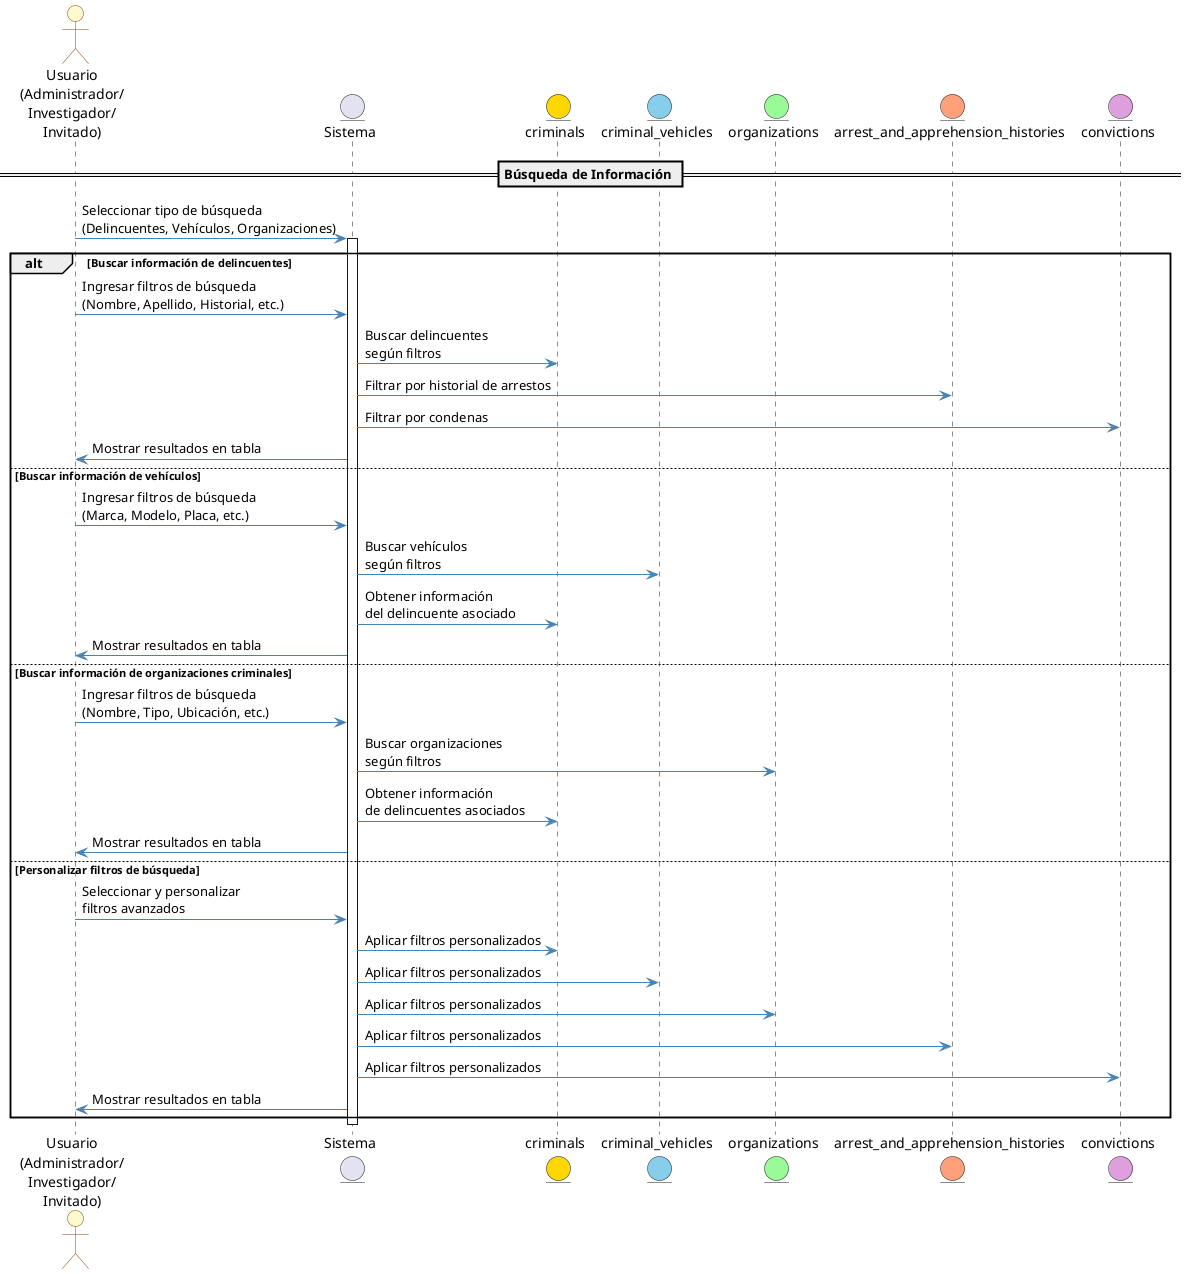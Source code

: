 @startuml
' Definición de colores y estilos
skinparam sequenceArrowColor #4682B4
skinparam actorBorderColor #8B4513
skinparam actorBackgroundColor #FFFACD
skinparam participantBorderColor #4682B4
skinparam participantBackgroundColor #E6E6FA

actor "Usuario\n(Administrador/\nInvestigador/\nInvitado)" as User
entity "Sistema" as System
entity "criminals" as Criminals #FFD700
entity "criminal_vehicles" as CriminalVehicles #87CEEB
entity "organizations" as Organizations #98FB98
entity "arrest_and_apprehension_histories" as ArrestHistories #FFA07A
entity "convictions" as Convictions #DDA0DD

== Búsqueda de Información ==
User -> System : Seleccionar tipo de búsqueda\n(Delincuentes, Vehículos, Organizaciones)
activate System

alt Buscar información de delincuentes
    User -> System : Ingresar filtros de búsqueda\n(Nombre, Apellido, Historial, etc.)
    System -> Criminals : Buscar delincuentes\nsegún filtros
    System -> ArrestHistories : Filtrar por historial de arrestos
    System -> Convictions : Filtrar por condenas
    System -> User : Mostrar resultados en tabla
else Buscar información de vehículos
    User -> System : Ingresar filtros de búsqueda\n(Marca, Modelo, Placa, etc.)
    System -> CriminalVehicles : Buscar vehículos\nsegún filtros
    System -> Criminals : Obtener información\ndel delincuente asociado
    System -> User : Mostrar resultados en tabla
else Buscar información de organizaciones criminales
    User -> System : Ingresar filtros de búsqueda\n(Nombre, Tipo, Ubicación, etc.)
    System -> Organizations : Buscar organizaciones\nsegún filtros
    System -> Criminals : Obtener información\nde delincuentes asociados
    System -> User : Mostrar resultados en tabla
else Personalizar filtros de búsqueda
    User -> System : Seleccionar y personalizar\nfiltros avanzados
    System -> Criminals : Aplicar filtros personalizados
    System -> CriminalVehicles : Aplicar filtros personalizados
    System -> Organizations : Aplicar filtros personalizados
    System -> ArrestHistories : Aplicar filtros personalizados
    System -> Convictions : Aplicar filtros personalizados
    System -> User : Mostrar resultados en tabla
end

deactivate System
@enduml